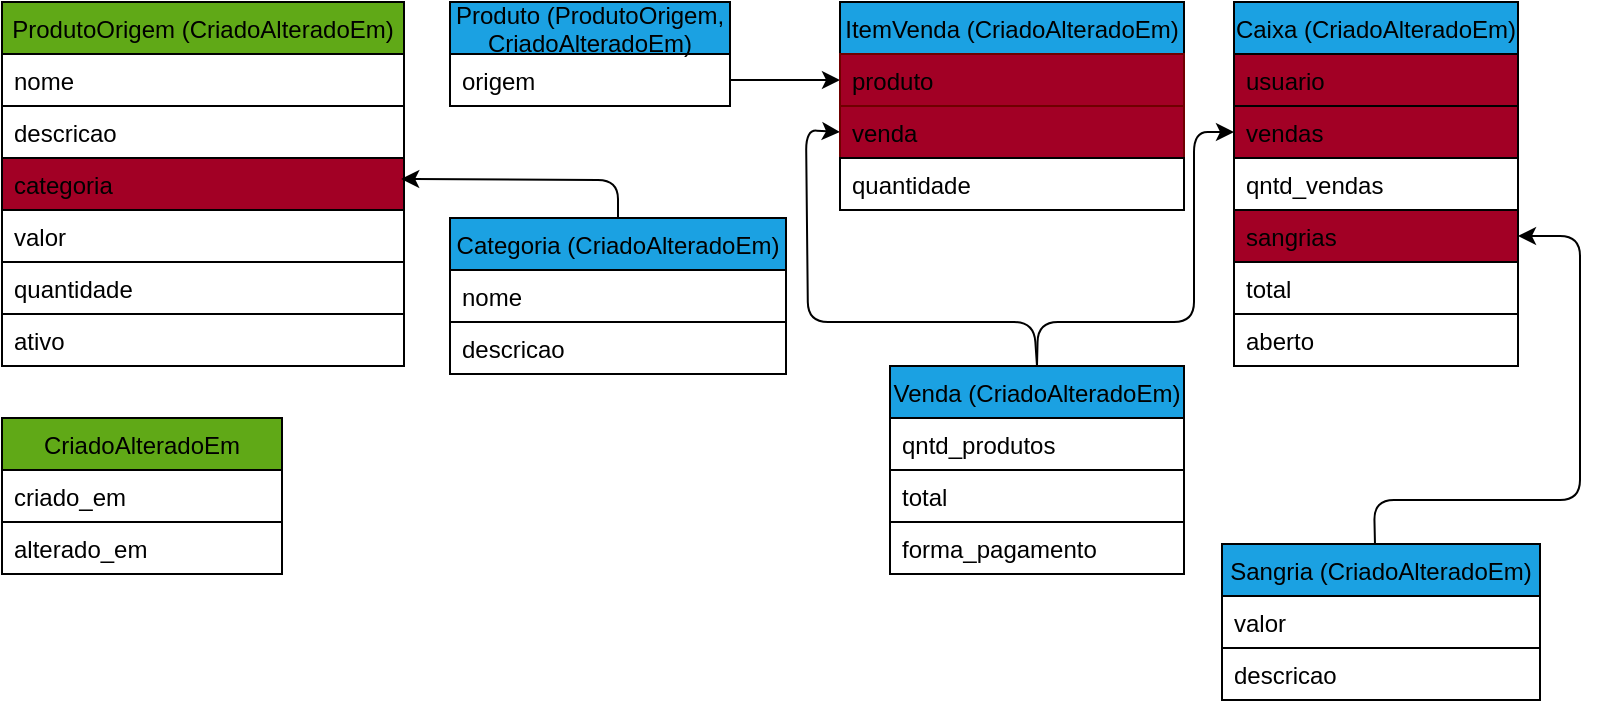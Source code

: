<mxfile>
    <diagram id="vhdcNku4tLCnj1_UNpPX" name="Página-1">
        <mxGraphModel dx="164" dy="240" grid="0" gridSize="10" guides="1" tooltips="1" connect="1" arrows="1" fold="1" page="1" pageScale="1" pageWidth="827" pageHeight="1169" background="#FFFFFF" math="0" shadow="0">
            <root>
                <mxCell id="0"/>
                <mxCell id="1" parent="0"/>
                <mxCell id="60" style="edgeStyle=none;html=1;exitX=1;exitY=0.75;exitDx=0;exitDy=0;entryX=0;entryY=0.5;entryDx=0;entryDy=0;fontColor=#000000;strokeColor=#000000;" parent="1" source="2" target="65" edge="1">
                    <mxGeometry relative="1" as="geometry">
                        <mxPoint x="446" y="105" as="targetPoint"/>
                    </mxGeometry>
                </mxCell>
                <mxCell id="2" value="Produto (ProdutoOrigem, &#10;CriadoAlteradoEm)" style="swimlane;fontStyle=0;childLayout=stackLayout;horizontal=1;startSize=26;fillColor=#1ba1e2;horizontalStack=0;resizeParent=1;resizeParentMax=0;resizeLast=0;collapsible=1;marginBottom=0;fontColor=#000000;strokeColor=#000000;" parent="1" vertex="1">
                    <mxGeometry x="267" y="66" width="140" height="52" as="geometry"/>
                </mxCell>
                <mxCell id="8" value="origem" style="text;strokeColor=#000000;fillColor=none;align=left;verticalAlign=top;spacingLeft=4;spacingRight=4;overflow=hidden;rotatable=0;points=[[0,0.5],[1,0.5]];portConstraint=eastwest;fontColor=#000000;" parent="2" vertex="1">
                    <mxGeometry y="26" width="140" height="26" as="geometry"/>
                </mxCell>
                <mxCell id="9" value="ProdutoOrigem (CriadoAlteradoEm)" style="swimlane;fontStyle=0;childLayout=stackLayout;horizontal=1;startSize=26;fillColor=#60a917;horizontalStack=0;resizeParent=1;resizeParentMax=0;resizeLast=0;collapsible=1;marginBottom=0;fontColor=#000000;strokeColor=#000000;" parent="1" vertex="1">
                    <mxGeometry x="43" y="66" width="201" height="182" as="geometry"/>
                </mxCell>
                <mxCell id="10" value="nome" style="text;strokeColor=#000000;fillColor=none;align=left;verticalAlign=top;spacingLeft=4;spacingRight=4;overflow=hidden;rotatable=0;points=[[0,0.5],[1,0.5]];portConstraint=eastwest;fontColor=#000000;" parent="9" vertex="1">
                    <mxGeometry y="26" width="201" height="26" as="geometry"/>
                </mxCell>
                <mxCell id="11" value="descricao" style="text;strokeColor=#000000;fillColor=none;align=left;verticalAlign=top;spacingLeft=4;spacingRight=4;overflow=hidden;rotatable=0;points=[[0,0.5],[1,0.5]];portConstraint=eastwest;fontColor=#000000;" parent="9" vertex="1">
                    <mxGeometry y="52" width="201" height="26" as="geometry"/>
                </mxCell>
                <mxCell id="45" value="categoria" style="text;strokeColor=#000000;fillColor=#a20025;align=left;verticalAlign=top;spacingLeft=4;spacingRight=4;overflow=hidden;rotatable=0;points=[[0,0.5],[1,0.5]];portConstraint=eastwest;fontColor=#000000;" parent="9" vertex="1">
                    <mxGeometry y="78" width="201" height="26" as="geometry"/>
                </mxCell>
                <mxCell id="12" value="valor" style="text;strokeColor=#000000;fillColor=none;align=left;verticalAlign=top;spacingLeft=4;spacingRight=4;overflow=hidden;rotatable=0;points=[[0,0.5],[1,0.5]];portConstraint=eastwest;fontColor=#000000;" parent="9" vertex="1">
                    <mxGeometry y="104" width="201" height="26" as="geometry"/>
                </mxCell>
                <mxCell id="13" value="quantidade" style="text;strokeColor=#000000;fillColor=none;align=left;verticalAlign=top;spacingLeft=4;spacingRight=4;overflow=hidden;rotatable=0;points=[[0,0.5],[1,0.5]];portConstraint=eastwest;fontColor=#000000;" parent="9" vertex="1">
                    <mxGeometry y="130" width="201" height="26" as="geometry"/>
                </mxCell>
                <mxCell id="14" value="ativo" style="text;strokeColor=#000000;fillColor=none;align=left;verticalAlign=top;spacingLeft=4;spacingRight=4;overflow=hidden;rotatable=0;points=[[0,0.5],[1,0.5]];portConstraint=eastwest;fontColor=#000000;" parent="9" vertex="1">
                    <mxGeometry y="156" width="201" height="26" as="geometry"/>
                </mxCell>
                <mxCell id="62" style="edgeStyle=none;html=1;exitX=0.5;exitY=0;exitDx=0;exitDy=0;entryX=0;entryY=0.5;entryDx=0;entryDy=0;fontColor=#000000;strokeColor=#000000;" parent="1" source="16" target="61" edge="1">
                    <mxGeometry relative="1" as="geometry">
                        <Array as="points">
                            <mxPoint x="561" y="226"/>
                            <mxPoint x="639" y="226"/>
                            <mxPoint x="639" y="131"/>
                        </Array>
                    </mxGeometry>
                </mxCell>
                <mxCell id="68" style="edgeStyle=none;html=1;exitX=0.5;exitY=0;exitDx=0;exitDy=0;entryX=0;entryY=0.5;entryDx=0;entryDy=0;strokeColor=#000000;" edge="1" parent="1" source="16" target="67">
                    <mxGeometry relative="1" as="geometry">
                        <Array as="points">
                            <mxPoint x="559" y="226"/>
                            <mxPoint x="446" y="226"/>
                            <mxPoint x="445" y="130"/>
                        </Array>
                    </mxGeometry>
                </mxCell>
                <mxCell id="16" value="Venda (CriadoAlteradoEm)" style="swimlane;fontStyle=0;childLayout=stackLayout;horizontal=1;startSize=26;fillColor=#1ba1e2;horizontalStack=0;resizeParent=1;resizeParentMax=0;resizeLast=0;collapsible=1;marginBottom=0;fontColor=#000000;strokeColor=#000000;" parent="1" vertex="1">
                    <mxGeometry x="487" y="248" width="147" height="104" as="geometry"/>
                </mxCell>
                <mxCell id="20" value="qntd_produtos" style="text;strokeColor=#000000;fillColor=none;align=left;verticalAlign=top;spacingLeft=4;spacingRight=4;overflow=hidden;rotatable=0;points=[[0,0.5],[1,0.5]];portConstraint=eastwest;fontColor=#000000;" parent="16" vertex="1">
                    <mxGeometry y="26" width="147" height="26" as="geometry"/>
                </mxCell>
                <mxCell id="24" value="total" style="text;strokeColor=#000000;fillColor=none;align=left;verticalAlign=top;spacingLeft=4;spacingRight=4;overflow=hidden;rotatable=0;points=[[0,0.5],[1,0.5]];portConstraint=eastwest;fontColor=#000000;" parent="16" vertex="1">
                    <mxGeometry y="52" width="147" height="26" as="geometry"/>
                </mxCell>
                <mxCell id="19" value="forma_pagamento" style="text;strokeColor=#000000;fillColor=none;align=left;verticalAlign=top;spacingLeft=4;spacingRight=4;overflow=hidden;rotatable=0;points=[[0,0.5],[1,0.5]];portConstraint=eastwest;fontColor=#000000;" parent="16" vertex="1">
                    <mxGeometry y="78" width="147" height="26" as="geometry"/>
                </mxCell>
                <mxCell id="26" value="Caixa (CriadoAlteradoEm)" style="swimlane;fontStyle=0;childLayout=stackLayout;horizontal=1;startSize=26;fillColor=#1ba1e2;horizontalStack=0;resizeParent=1;resizeParentMax=0;resizeLast=0;collapsible=1;marginBottom=0;fontColor=#000000;strokeColor=#000000;" parent="1" vertex="1">
                    <mxGeometry x="659" y="66" width="142" height="182" as="geometry"/>
                </mxCell>
                <mxCell id="27" value="usuario" style="text;strokeColor=#000000;fillColor=#a20025;align=left;verticalAlign=top;spacingLeft=4;spacingRight=4;overflow=hidden;rotatable=0;points=[[0,0.5],[1,0.5]];portConstraint=eastwest;fontColor=#000000;" parent="26" vertex="1">
                    <mxGeometry y="26" width="142" height="26" as="geometry"/>
                </mxCell>
                <mxCell id="61" value="vendas" style="text;strokeColor=#000000;fillColor=#a20025;align=left;verticalAlign=top;spacingLeft=4;spacingRight=4;overflow=hidden;rotatable=0;points=[[0,0.5],[1,0.5]];portConstraint=eastwest;fontColor=#000000;" parent="26" vertex="1">
                    <mxGeometry y="52" width="142" height="26" as="geometry"/>
                </mxCell>
                <mxCell id="33" value="qntd_vendas" style="text;strokeColor=#000000;fillColor=none;align=left;verticalAlign=top;spacingLeft=4;spacingRight=4;overflow=hidden;rotatable=0;points=[[0,0.5],[1,0.5]];portConstraint=eastwest;fontColor=#000000;" parent="26" vertex="1">
                    <mxGeometry y="78" width="142" height="26" as="geometry"/>
                </mxCell>
                <mxCell id="34" value="sangrias" style="text;strokeColor=#000000;fillColor=#a20025;align=left;verticalAlign=top;spacingLeft=4;spacingRight=4;overflow=hidden;rotatable=0;points=[[0,0.5],[1,0.5]];portConstraint=eastwest;fontColor=#000000;" parent="26" vertex="1">
                    <mxGeometry y="104" width="142" height="26" as="geometry"/>
                </mxCell>
                <mxCell id="29" value="total" style="text;strokeColor=#000000;fillColor=none;align=left;verticalAlign=top;spacingLeft=4;spacingRight=4;overflow=hidden;rotatable=0;points=[[0,0.5],[1,0.5]];portConstraint=eastwest;fontColor=#000000;" parent="26" vertex="1">
                    <mxGeometry y="130" width="142" height="26" as="geometry"/>
                </mxCell>
                <mxCell id="30" value="aberto" style="text;strokeColor=#000000;fillColor=none;align=left;verticalAlign=top;spacingLeft=4;spacingRight=4;overflow=hidden;rotatable=0;points=[[0,0.5],[1,0.5]];portConstraint=eastwest;fontColor=#000000;" parent="26" vertex="1">
                    <mxGeometry y="156" width="142" height="26" as="geometry"/>
                </mxCell>
                <mxCell id="36" value="Sangria (CriadoAlteradoEm)" style="swimlane;fontStyle=0;childLayout=stackLayout;horizontal=1;startSize=26;fillColor=#1ba1e2;horizontalStack=0;resizeParent=1;resizeParentMax=0;resizeLast=0;collapsible=1;marginBottom=0;fontColor=#000000;strokeColor=#000000;" parent="1" vertex="1">
                    <mxGeometry x="653" y="337" width="159" height="78" as="geometry"/>
                </mxCell>
                <mxCell id="37" value="valor" style="text;strokeColor=#000000;fillColor=none;align=left;verticalAlign=top;spacingLeft=4;spacingRight=4;overflow=hidden;rotatable=0;points=[[0,0.5],[1,0.5]];portConstraint=eastwest;fontColor=#000000;" parent="36" vertex="1">
                    <mxGeometry y="26" width="159" height="26" as="geometry"/>
                </mxCell>
                <mxCell id="38" value="descricao" style="text;strokeColor=#000000;fillColor=none;align=left;verticalAlign=top;spacingLeft=4;spacingRight=4;overflow=hidden;rotatable=0;points=[[0,0.5],[1,0.5]];portConstraint=eastwest;fontColor=#000000;" parent="36" vertex="1">
                    <mxGeometry y="52" width="159" height="26" as="geometry"/>
                </mxCell>
                <mxCell id="46" value="Categoria (CriadoAlteradoEm)" style="swimlane;fontStyle=0;childLayout=stackLayout;horizontal=1;startSize=26;fillColor=#1ba1e2;horizontalStack=0;resizeParent=1;resizeParentMax=0;resizeLast=0;collapsible=1;marginBottom=0;fontColor=#000000;strokeColor=#000000;" parent="1" vertex="1">
                    <mxGeometry x="267" y="174" width="168" height="78" as="geometry"/>
                </mxCell>
                <mxCell id="47" value="nome" style="text;strokeColor=#000000;fillColor=none;align=left;verticalAlign=top;spacingLeft=4;spacingRight=4;overflow=hidden;rotatable=0;points=[[0,0.5],[1,0.5]];portConstraint=eastwest;fontColor=#000000;" parent="46" vertex="1">
                    <mxGeometry y="26" width="168" height="26" as="geometry"/>
                </mxCell>
                <mxCell id="51" value="descricao" style="text;strokeColor=#000000;fillColor=none;align=left;verticalAlign=top;spacingLeft=4;spacingRight=4;overflow=hidden;rotatable=0;points=[[0,0.5],[1,0.5]];portConstraint=eastwest;fontColor=#000000;" parent="46" vertex="1">
                    <mxGeometry y="52" width="168" height="26" as="geometry"/>
                </mxCell>
                <mxCell id="55" value="CriadoAlteradoEm" style="swimlane;fontStyle=0;childLayout=stackLayout;horizontal=1;startSize=26;fillColor=#60a917;horizontalStack=0;resizeParent=1;resizeParentMax=0;resizeLast=0;collapsible=1;marginBottom=0;fontColor=#000000;strokeColor=#000000;" parent="1" vertex="1">
                    <mxGeometry x="43" y="274" width="140" height="78" as="geometry">
                        <mxRectangle x="21" y="282" width="125" height="26" as="alternateBounds"/>
                    </mxGeometry>
                </mxCell>
                <mxCell id="58" value="criado_em" style="text;strokeColor=#000000;fillColor=none;align=left;verticalAlign=top;spacingLeft=4;spacingRight=4;overflow=hidden;rotatable=0;points=[[0,0.5],[1,0.5]];portConstraint=eastwest;fontColor=#000000;" parent="55" vertex="1">
                    <mxGeometry y="26" width="140" height="26" as="geometry"/>
                </mxCell>
                <mxCell id="59" value="alterado_em" style="text;strokeColor=#000000;fillColor=none;align=left;verticalAlign=top;spacingLeft=4;spacingRight=4;overflow=hidden;rotatable=0;points=[[0,0.5],[1,0.5]];portConstraint=eastwest;fontColor=#000000;" parent="55" vertex="1">
                    <mxGeometry y="52" width="140" height="26" as="geometry"/>
                </mxCell>
                <mxCell id="44" value="" style="edgeStyle=none;entryX=1;entryY=0.5;entryDx=0;entryDy=0;exitX=0.481;exitY=-0.007;exitDx=0;exitDy=0;exitPerimeter=0;fontColor=#000000;labelBorderColor=none;strokeColor=#000000;" parent="1" source="36" target="34" edge="1">
                    <mxGeometry relative="1" as="geometry">
                        <Array as="points">
                            <mxPoint x="729" y="315"/>
                            <mxPoint x="832" y="315"/>
                            <mxPoint x="832" y="183"/>
                        </Array>
                    </mxGeometry>
                </mxCell>
                <mxCell id="54" value="" style="edgeStyle=none;entryX=0.993;entryY=0.402;entryDx=0;entryDy=0;entryPerimeter=0;fontColor=#000000;labelBorderColor=none;strokeColor=#000000;" parent="1" source="46" target="45" edge="1">
                    <mxGeometry relative="1" as="geometry">
                        <mxPoint x="286" y="149" as="targetPoint"/>
                        <Array as="points">
                            <mxPoint x="351" y="155"/>
                        </Array>
                    </mxGeometry>
                </mxCell>
                <mxCell id="63" value="ItemVenda (CriadoAlteradoEm)" style="swimlane;fontStyle=0;childLayout=stackLayout;horizontal=1;startSize=26;fillColor=#1ba1e2;horizontalStack=0;resizeParent=1;resizeParentMax=0;resizeLast=0;collapsible=1;marginBottom=0;fontColor=#000000;strokeColor=#000000;" parent="1" vertex="1">
                    <mxGeometry x="462" y="66" width="172" height="104" as="geometry"/>
                </mxCell>
                <mxCell id="65" value="produto" style="text;strokeColor=#6F0000;fillColor=#a20025;align=left;verticalAlign=top;spacingLeft=4;spacingRight=4;overflow=hidden;rotatable=0;points=[[0,0.5],[1,0.5]];portConstraint=eastwest;fontColor=#000000;" parent="63" vertex="1">
                    <mxGeometry y="26" width="172" height="26" as="geometry"/>
                </mxCell>
                <mxCell id="67" value="venda" style="text;strokeColor=#6F0000;fillColor=#a20025;align=left;verticalAlign=top;spacingLeft=4;spacingRight=4;overflow=hidden;rotatable=0;points=[[0,0.5],[1,0.5]];portConstraint=eastwest;fontColor=#000000;" parent="63" vertex="1">
                    <mxGeometry y="52" width="172" height="26" as="geometry"/>
                </mxCell>
                <mxCell id="64" value="quantidade" style="text;strokeColor=#000000;fillColor=none;align=left;verticalAlign=top;spacingLeft=4;spacingRight=4;overflow=hidden;rotatable=0;points=[[0,0.5],[1,0.5]];portConstraint=eastwest;fontColor=#000000;" parent="63" vertex="1">
                    <mxGeometry y="78" width="172" height="26" as="geometry"/>
                </mxCell>
            </root>
        </mxGraphModel>
    </diagram>
</mxfile>
